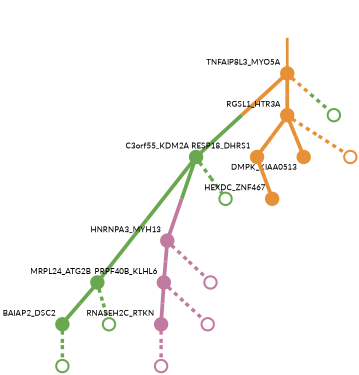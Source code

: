 strict digraph  {
graph[splines=false]; nodesep=0.7; rankdir=TB; ranksep=0.6; forcelabels=true; dpi=600; size=2.5;
0 [color="#e69138ff", fillcolor="#e69138ff", fixedsize=true, fontname=Lato, fontsize="12pt", height="0.25", label="", penwidth=3, shape=circle, style=filled, xlabel=TNFAIP8L3_MYO5A];
2 [color="#6aa84fff", fillcolor="#6aa84fff", fixedsize=true, fontname=Lato, fontsize="12pt", height="0.25", label="", penwidth=3, shape=circle, style=filled, xlabel=C3orf55_KDM2A];
4 [color="#e69138ff", fillcolor="#e69138ff", fixedsize=true, fontname=Lato, fontsize="12pt", height="0.25", label="", penwidth=3, shape=circle, style=filled, xlabel=RGSL1_HTR3A];
11 [color="#6aa84fff", fillcolor="#6aa84fff", fixedsize=true, fontname=Lato, fontsize="12pt", height="0.25", label="", penwidth=3, shape=circle, style=solid, xlabel=""];
1 [color="#6aa84fff", fillcolor="#6aa84fff", fixedsize=true, fontname=Lato, fontsize="12pt", height="0.25", label="", penwidth=3, shape=circle, style=filled, xlabel=MRPL24_ATG2B];
5 [color="#6aa84fff", fillcolor="#6aa84fff", fixedsize=true, fontname=Lato, fontsize="12pt", height="0.25", label="", penwidth=3, shape=circle, style=filled, xlabel=BAIAP2_DSC2];
12 [color="#6aa84fff", fillcolor="#6aa84fff", fixedsize=true, fontname=Lato, fontsize="12pt", height="0.25", label="", penwidth=3, shape=circle, style=solid, xlabel=""];
3 [color="#c27ba0ff", fillcolor="#c27ba0ff", fixedsize=true, fontname=Lato, fontsize="12pt", height="0.25", label="", penwidth=3, shape=circle, style=filled, xlabel=HNRNPA3_MYH13];
13 [color="#6aa84fff", fillcolor="#6aa84fff", fixedsize=true, fontname=Lato, fontsize="12pt", height="0.25", label="", penwidth=3, shape=circle, style=solid, xlabel=""];
9 [color="#c27ba0ff", fillcolor="#c27ba0ff", fixedsize=true, fontname=Lato, fontsize="12pt", height="0.25", label="", penwidth=3, shape=circle, style=filled, xlabel=PRPF40B_KLHL6];
15 [color="#c27ba0ff", fillcolor="#c27ba0ff", fixedsize=true, fontname=Lato, fontsize="12pt", height="0.25", label="", penwidth=3, shape=circle, style=solid, xlabel=""];
6 [color="#e69138ff", fillcolor="#e69138ff", fixedsize=true, fontname=Lato, fontsize="12pt", height="0.25", label="", penwidth=3, shape=circle, style=filled, xlabel=RESP18_DHRS1];
10 [color="#e69138ff", fillcolor="#e69138ff", fixedsize=true, fontname=Lato, fontsize="12pt", height="0.25", label="", penwidth=3, shape=circle, style=filled, xlabel=DMPK_KIAA0513];
18 [color="#e69138ff", fillcolor="#e69138ff", fixedsize=true, fontname=Lato, fontsize="12pt", height="0.25", label="", penwidth=3, shape=circle, style=solid, xlabel=""];
14 [color="#6aa84fff", fillcolor="#6aa84fff", fixedsize=true, fontname=Lato, fontsize="12pt", height="0.25", label="", penwidth=3, shape=circle, style=solid, xlabel=""];
7 [color="#e69138ff", fillcolor="#e69138ff", fixedsize=true, fontname=Lato, fontsize="12pt", height="0.25", label="", penwidth=3, shape=circle, style=filled, xlabel=HEXDC_ZNF467];
8 [color="#c27ba0ff", fillcolor="#c27ba0ff", fixedsize=true, fontname=Lato, fontsize="12pt", height="0.25", label="", penwidth=3, shape=circle, style=filled, xlabel=RNASEH2C_RTKN];
16 [color="#c27ba0ff", fillcolor="#c27ba0ff", fixedsize=true, fontname=Lato, fontsize="12pt", height="0.25", label="", penwidth=3, shape=circle, style=solid, xlabel=""];
17 [color="#c27ba0ff", fillcolor="#c27ba0ff", fixedsize=true, fontname=Lato, fontsize="12pt", height="0.25", label="", penwidth=3, shape=circle, style=solid, xlabel=""];
normal [label="", penwidth=3, style=invis, xlabel=TNFAIP8L3_MYO5A];
0 -> 2  [arrowsize=0, color="#e69138ff;0.5:#6aa84fff", minlen="2.974193572998047", penwidth="5.5", style=solid];
0 -> 4  [arrowsize=0, color="#e69138ff;0.5:#e69138ff", minlen="1.7870967388153076", penwidth="5.5", style=solid];
0 -> 11  [arrowsize=0, color="#e69138ff;0.5:#6aa84fff", minlen="1.045161247253418", penwidth=5, style=dashed];
2 -> 1  [arrowsize=0, color="#6aa84fff;0.5:#6aa84fff", minlen="3.0", penwidth="5.5", style=solid];
2 -> 3  [arrowsize=0, color="#6aa84fff;0.5:#c27ba0ff", minlen="2.225806713104248", penwidth="5.5", style=solid];
2 -> 13  [arrowsize=0, color="#6aa84fff;0.5:#6aa84fff", minlen="1.045161247253418", penwidth=5, style=dashed];
4 -> 6  [arrowsize=0, color="#e69138ff;0.5:#e69138ff", minlen="1.1935484409332275", penwidth="5.5", style=solid];
4 -> 10  [arrowsize=0, color="#e69138ff;0.5:#e69138ff", minlen="1.0903226137161255", penwidth="5.5", style=solid];
4 -> 18  [arrowsize=0, color="#e69138ff;0.5:#e69138ff", minlen="1.045161247253418", penwidth=5, style=dashed];
1 -> 5  [arrowsize=0, color="#6aa84fff;0.5:#6aa84fff", minlen="1.658064603805542", penwidth="5.5", style=solid];
1 -> 12  [arrowsize=0, color="#6aa84fff;0.5:#6aa84fff", minlen="1.045161247253418", penwidth=5, style=dashed];
5 -> 14  [arrowsize=0, color="#6aa84fff;0.5:#6aa84fff", minlen="1.045161247253418", penwidth=5, style=dashed];
3 -> 9  [arrowsize=0, color="#c27ba0ff;0.5:#c27ba0ff", minlen="1.103225827217102", penwidth="5.5", style=solid];
3 -> 15  [arrowsize=0, color="#c27ba0ff;0.5:#c27ba0ff", minlen="1.045161247253418", penwidth=5, style=dashed];
9 -> 8  [arrowsize=0, color="#c27ba0ff;0.5:#c27ba0ff", minlen="1.1290322542190552", penwidth="5.5", style=solid];
9 -> 17  [arrowsize=0, color="#c27ba0ff;0.5:#c27ba0ff", minlen="1.045161247253418", penwidth=5, style=dashed];
6 -> 7  [arrowsize=0, color="#e69138ff;0.5:#e69138ff", minlen="1.1548386812210083", penwidth="5.5", style=solid];
8 -> 16  [arrowsize=0, color="#c27ba0ff;0.5:#c27ba0ff", minlen="1.045161247253418", penwidth=5, style=dashed];
normal -> 0  [arrowsize=0, color="#e69138ff", label="", penwidth=4, style=solid];
}
